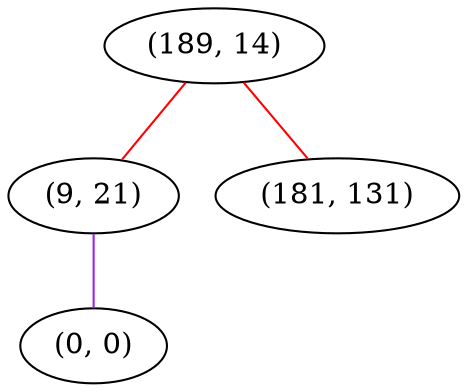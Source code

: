 graph "" {
"(189, 14)";
"(9, 21)";
"(0, 0)";
"(181, 131)";
"(189, 14)" -- "(9, 21)"  [color=red, key=0, weight=1];
"(189, 14)" -- "(181, 131)"  [color=red, key=0, weight=1];
"(9, 21)" -- "(0, 0)"  [color=purple, key=0, weight=4];
}
